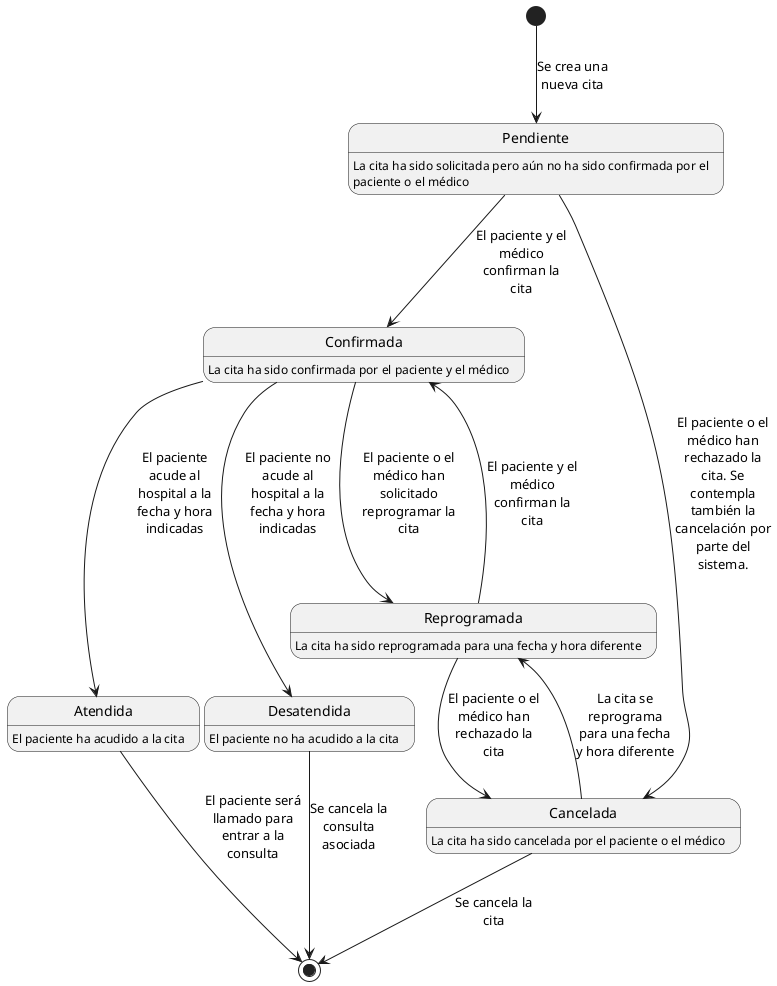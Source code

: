 @startuml Cita

skinparam maxMessageSize 100
skinparam wrapWidth 400

[*] --> Pendiente : Se crea una nueva cita

Pendiente : La cita ha sido solicitada pero aún no ha sido confirmada por el paciente o el médico
Pendiente --> Confirmada : El paciente y el médico confirman la cita
Pendiente --> Cancelada : El paciente o el médico han rechazado la cita. Se contempla también la cancelación por parte del sistema.

Confirmada : La cita ha sido confirmada por el paciente y el médico
Confirmada --> Atendida : El paciente acude al hospital a la fecha y hora indicadas
Confirmada --> Desatendida : El paciente no acude al hospital a la fecha y hora indicadas
Confirmada --> Reprogramada : El paciente o el médico han solicitado reprogramar la cita

Cancelada : La cita ha sido cancelada por el paciente o el médico
Cancelada --> Reprogramada : La cita se reprograma para una fecha y hora diferente
Cancelada --> [*] : Se cancela la cita

Reprogramada : La cita ha sido reprogramada para una fecha y hora diferente
Reprogramada --> Confirmada : El paciente y el médico confirman la cita
Reprogramada --> Cancelada : El paciente o el médico han rechazado la cita

Atendida : El paciente ha acudido a la cita
Atendida --> [*] : El paciente será llamado para entrar a la consulta

Desatendida : El paciente no ha acudido a la cita
Desatendida --> [*] : Se cancela la consulta asociada

@enduml
